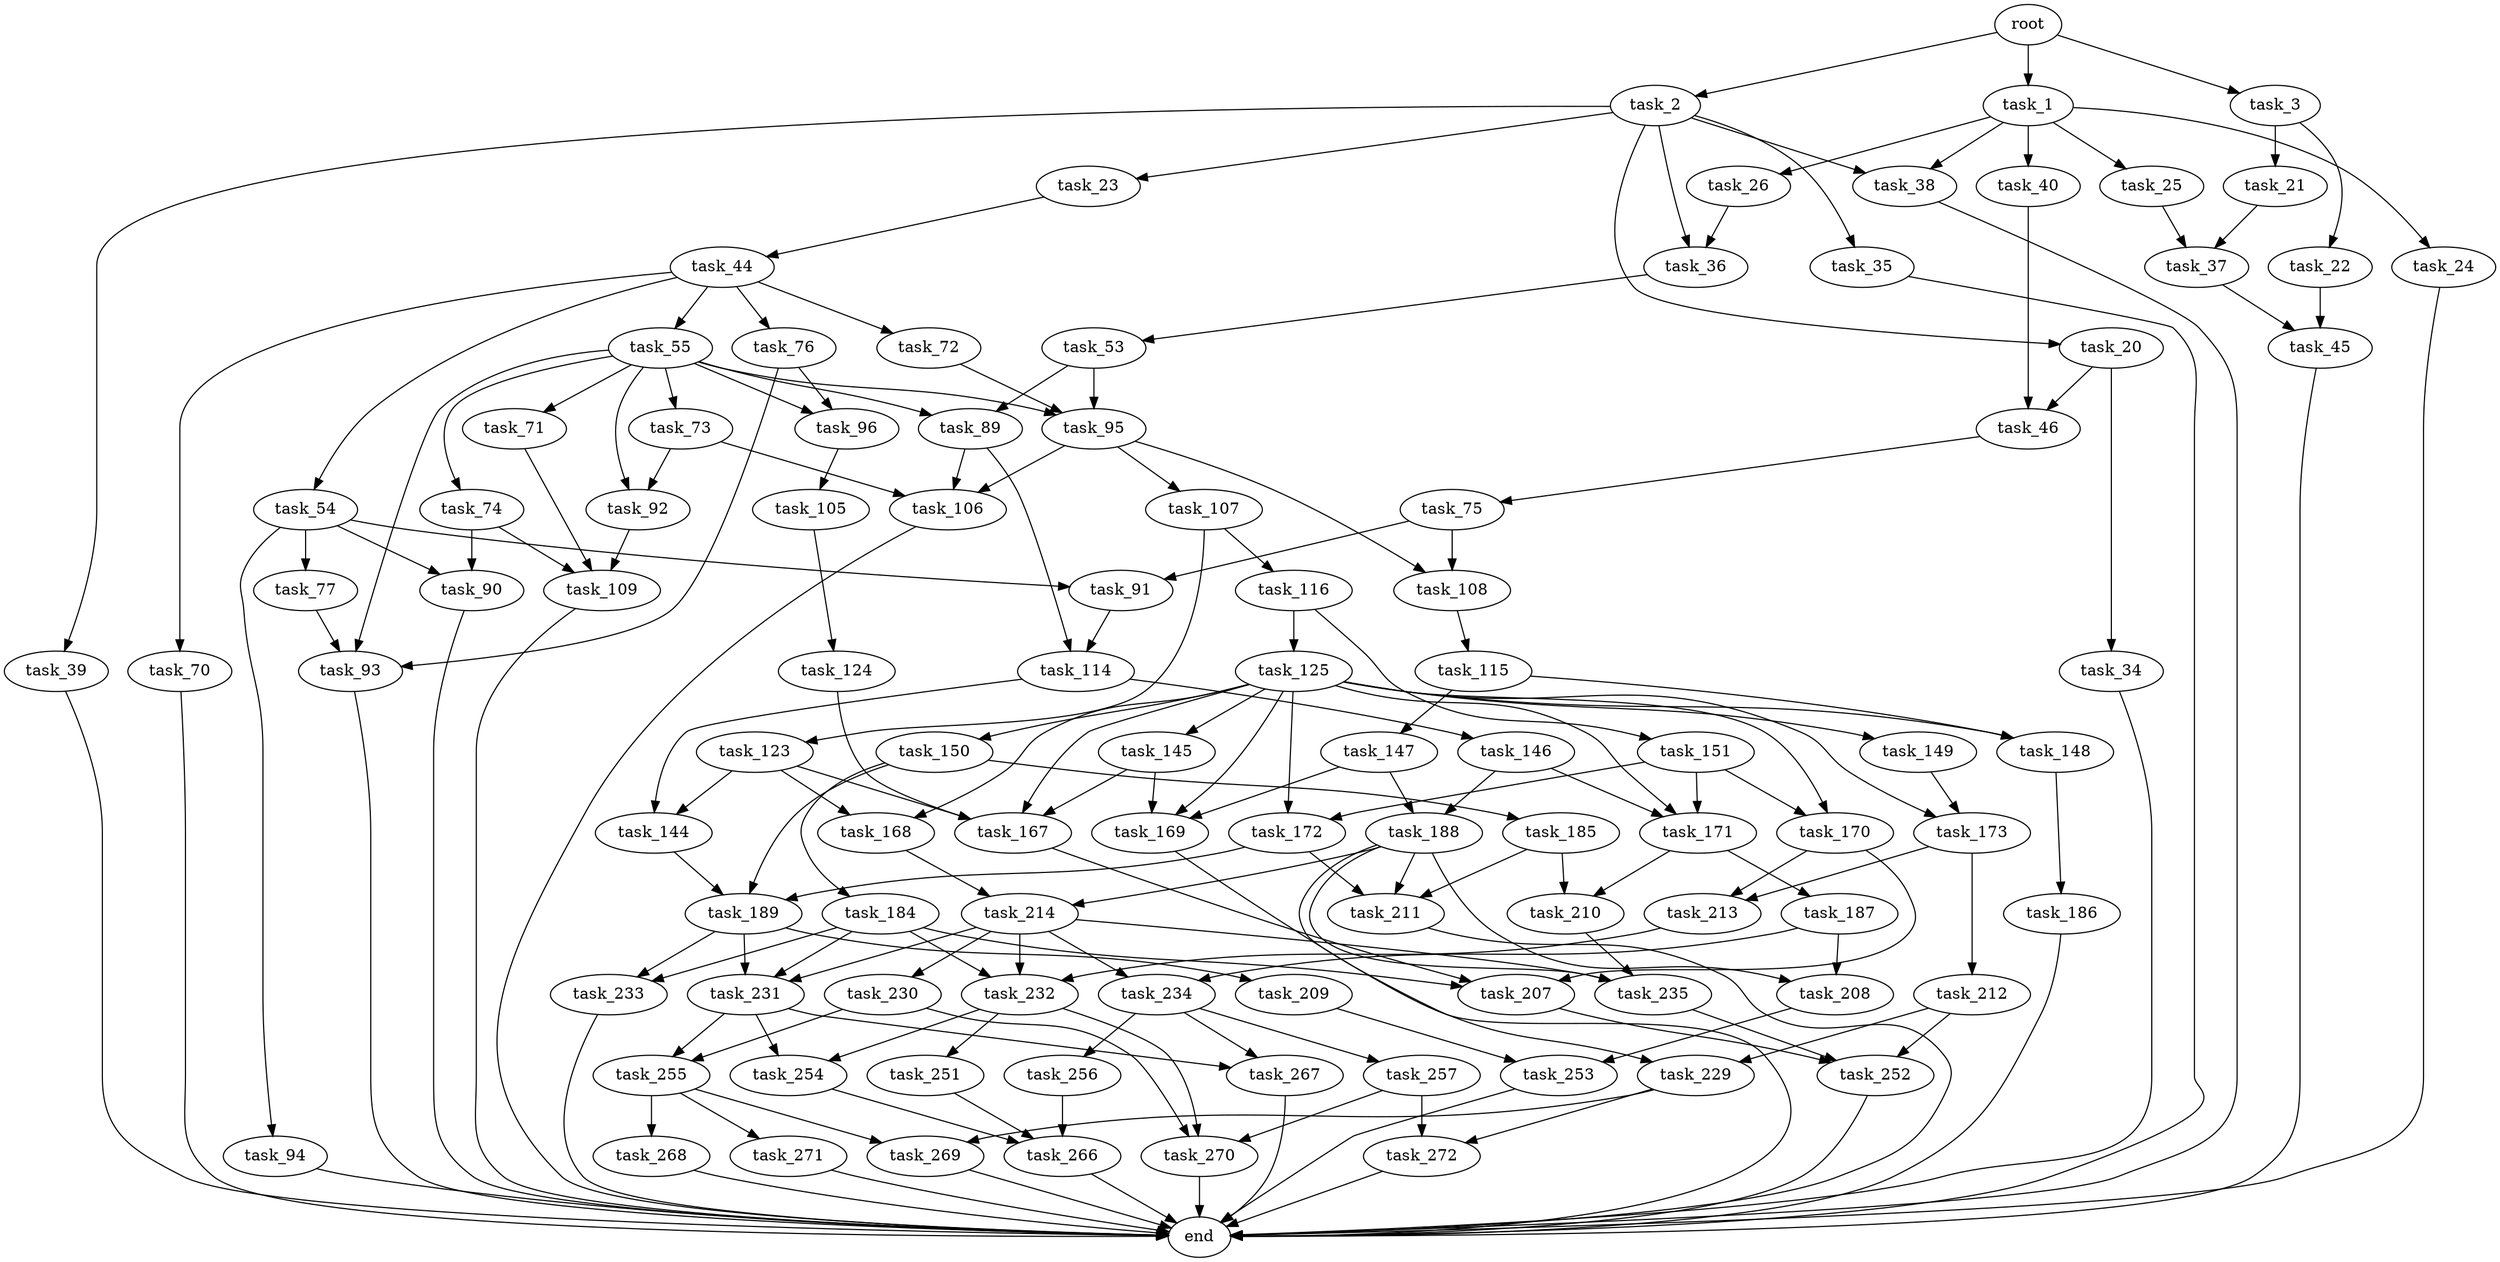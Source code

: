 digraph G {
  root [size="0.000000"];
  task_1 [size="368293445632.000000"];
  task_2 [size="100033908732.000000"];
  task_3 [size="87180742811.000000"];
  task_20 [size="14256832599.000000"];
  task_21 [size="22396486430.000000"];
  task_22 [size="663786409672.000000"];
  task_23 [size="306955369926.000000"];
  task_24 [size="5176891656.000000"];
  task_25 [size="718406324954.000000"];
  task_26 [size="56980614394.000000"];
  task_34 [size="5439356301.000000"];
  task_35 [size="1073741824000.000000"];
  task_36 [size="29084062258.000000"];
  task_37 [size="623475290514.000000"];
  task_38 [size="134217728000.000000"];
  task_39 [size="4317737814.000000"];
  task_40 [size="68719476736.000000"];
  task_44 [size="33487435288.000000"];
  task_45 [size="24206556959.000000"];
  task_46 [size="765241512474.000000"];
  task_53 [size="782757789696.000000"];
  task_54 [size="7534412367.000000"];
  task_55 [size="549755813888.000000"];
  task_70 [size="36738282874.000000"];
  task_71 [size="128650847905.000000"];
  task_72 [size="23251772636.000000"];
  task_73 [size="68719476736.000000"];
  task_74 [size="368293445632.000000"];
  task_75 [size="12925826714.000000"];
  task_76 [size="160795424948.000000"];
  task_77 [size="68719476736.000000"];
  task_89 [size="8589934592.000000"];
  task_90 [size="2836917164.000000"];
  task_91 [size="8589934592.000000"];
  task_92 [size="549755813888.000000"];
  task_93 [size="8589934592.000000"];
  task_94 [size="23747196162.000000"];
  task_95 [size="549755813888.000000"];
  task_96 [size="368293445632.000000"];
  task_105 [size="6373397030.000000"];
  task_106 [size="105469714456.000000"];
  task_107 [size="963309808226.000000"];
  task_108 [size="7961873449.000000"];
  task_109 [size="1073741824000.000000"];
  task_114 [size="231928233984.000000"];
  task_115 [size="2419676998.000000"];
  task_116 [size="2092740737.000000"];
  task_123 [size="170060175165.000000"];
  task_124 [size="368293445632.000000"];
  task_125 [size="13190916405.000000"];
  task_144 [size="68719476736.000000"];
  task_145 [size="68719476736.000000"];
  task_146 [size="549755813888.000000"];
  task_147 [size="549755813888.000000"];
  task_148 [size="18404215541.000000"];
  task_149 [size="989609611425.000000"];
  task_150 [size="127719077439.000000"];
  task_151 [size="153479197675.000000"];
  task_167 [size="1073741824000.000000"];
  task_168 [size="741384816148.000000"];
  task_169 [size="23859140131.000000"];
  task_170 [size="1073741824000.000000"];
  task_171 [size="2295277909.000000"];
  task_172 [size="647409766686.000000"];
  task_173 [size="1043256276692.000000"];
  task_184 [size="16670178520.000000"];
  task_185 [size="134217728000.000000"];
  task_186 [size="28991029248.000000"];
  task_187 [size="10280209369.000000"];
  task_188 [size="782757789696.000000"];
  task_189 [size="782757789696.000000"];
  task_207 [size="549755813888.000000"];
  task_208 [size="68719476736.000000"];
  task_209 [size="1320152333139.000000"];
  task_210 [size="68719476736.000000"];
  task_211 [size="1073741824000.000000"];
  task_212 [size="2125908936.000000"];
  task_213 [size="28795162784.000000"];
  task_214 [size="134217728000.000000"];
  task_229 [size="19909943623.000000"];
  task_230 [size="324528403845.000000"];
  task_231 [size="549755813888.000000"];
  task_232 [size="43798031685.000000"];
  task_233 [size="26594934802.000000"];
  task_234 [size="1906522115.000000"];
  task_235 [size="1073741824000.000000"];
  task_251 [size="43126075173.000000"];
  task_252 [size="8589934592.000000"];
  task_253 [size="4280326372.000000"];
  task_254 [size="7012411505.000000"];
  task_255 [size="615497289045.000000"];
  task_256 [size="368293445632.000000"];
  task_257 [size="782757789696.000000"];
  task_266 [size="8589934592.000000"];
  task_267 [size="21725257582.000000"];
  task_268 [size="152977503316.000000"];
  task_269 [size="8589934592.000000"];
  task_270 [size="549755813888.000000"];
  task_271 [size="50844938835.000000"];
  task_272 [size="13182636179.000000"];
  end [size="0.000000"];

  root -> task_1 [size="1.000000"];
  root -> task_2 [size="1.000000"];
  root -> task_3 [size="1.000000"];
  task_1 -> task_24 [size="411041792.000000"];
  task_1 -> task_25 [size="411041792.000000"];
  task_1 -> task_26 [size="411041792.000000"];
  task_1 -> task_38 [size="411041792.000000"];
  task_1 -> task_40 [size="411041792.000000"];
  task_2 -> task_20 [size="75497472.000000"];
  task_2 -> task_23 [size="75497472.000000"];
  task_2 -> task_35 [size="75497472.000000"];
  task_2 -> task_36 [size="75497472.000000"];
  task_2 -> task_38 [size="75497472.000000"];
  task_2 -> task_39 [size="75497472.000000"];
  task_3 -> task_21 [size="301989888.000000"];
  task_3 -> task_22 [size="301989888.000000"];
  task_20 -> task_34 [size="679477248.000000"];
  task_20 -> task_46 [size="679477248.000000"];
  task_21 -> task_37 [size="536870912.000000"];
  task_22 -> task_45 [size="838860800.000000"];
  task_23 -> task_44 [size="209715200.000000"];
  task_24 -> end [size="1.000000"];
  task_25 -> task_37 [size="838860800.000000"];
  task_26 -> task_36 [size="134217728.000000"];
  task_34 -> end [size="1.000000"];
  task_35 -> end [size="1.000000"];
  task_36 -> task_53 [size="33554432.000000"];
  task_37 -> task_45 [size="536870912.000000"];
  task_38 -> end [size="1.000000"];
  task_39 -> end [size="1.000000"];
  task_40 -> task_46 [size="134217728.000000"];
  task_44 -> task_54 [size="679477248.000000"];
  task_44 -> task_55 [size="679477248.000000"];
  task_44 -> task_70 [size="679477248.000000"];
  task_44 -> task_72 [size="679477248.000000"];
  task_44 -> task_76 [size="679477248.000000"];
  task_45 -> end [size="1.000000"];
  task_46 -> task_75 [size="838860800.000000"];
  task_53 -> task_89 [size="679477248.000000"];
  task_53 -> task_95 [size="679477248.000000"];
  task_54 -> task_77 [size="134217728.000000"];
  task_54 -> task_90 [size="134217728.000000"];
  task_54 -> task_91 [size="134217728.000000"];
  task_54 -> task_94 [size="134217728.000000"];
  task_55 -> task_71 [size="536870912.000000"];
  task_55 -> task_73 [size="536870912.000000"];
  task_55 -> task_74 [size="536870912.000000"];
  task_55 -> task_89 [size="536870912.000000"];
  task_55 -> task_92 [size="536870912.000000"];
  task_55 -> task_93 [size="536870912.000000"];
  task_55 -> task_95 [size="536870912.000000"];
  task_55 -> task_96 [size="536870912.000000"];
  task_70 -> end [size="1.000000"];
  task_71 -> task_109 [size="411041792.000000"];
  task_72 -> task_95 [size="75497472.000000"];
  task_73 -> task_92 [size="134217728.000000"];
  task_73 -> task_106 [size="134217728.000000"];
  task_74 -> task_90 [size="411041792.000000"];
  task_74 -> task_109 [size="411041792.000000"];
  task_75 -> task_91 [size="679477248.000000"];
  task_75 -> task_108 [size="679477248.000000"];
  task_76 -> task_93 [size="411041792.000000"];
  task_76 -> task_96 [size="411041792.000000"];
  task_77 -> task_93 [size="134217728.000000"];
  task_89 -> task_106 [size="33554432.000000"];
  task_89 -> task_114 [size="33554432.000000"];
  task_90 -> end [size="1.000000"];
  task_91 -> task_114 [size="33554432.000000"];
  task_92 -> task_109 [size="536870912.000000"];
  task_93 -> end [size="1.000000"];
  task_94 -> end [size="1.000000"];
  task_95 -> task_106 [size="536870912.000000"];
  task_95 -> task_107 [size="536870912.000000"];
  task_95 -> task_108 [size="536870912.000000"];
  task_96 -> task_105 [size="411041792.000000"];
  task_105 -> task_124 [size="301989888.000000"];
  task_106 -> end [size="1.000000"];
  task_107 -> task_116 [size="679477248.000000"];
  task_107 -> task_123 [size="679477248.000000"];
  task_108 -> task_115 [size="209715200.000000"];
  task_109 -> end [size="1.000000"];
  task_114 -> task_144 [size="301989888.000000"];
  task_114 -> task_146 [size="301989888.000000"];
  task_115 -> task_147 [size="301989888.000000"];
  task_115 -> task_148 [size="301989888.000000"];
  task_116 -> task_125 [size="75497472.000000"];
  task_116 -> task_151 [size="75497472.000000"];
  task_123 -> task_144 [size="536870912.000000"];
  task_123 -> task_167 [size="536870912.000000"];
  task_123 -> task_168 [size="536870912.000000"];
  task_124 -> task_167 [size="411041792.000000"];
  task_125 -> task_145 [size="838860800.000000"];
  task_125 -> task_148 [size="838860800.000000"];
  task_125 -> task_149 [size="838860800.000000"];
  task_125 -> task_150 [size="838860800.000000"];
  task_125 -> task_167 [size="838860800.000000"];
  task_125 -> task_168 [size="838860800.000000"];
  task_125 -> task_169 [size="838860800.000000"];
  task_125 -> task_170 [size="838860800.000000"];
  task_125 -> task_171 [size="838860800.000000"];
  task_125 -> task_172 [size="838860800.000000"];
  task_125 -> task_173 [size="838860800.000000"];
  task_144 -> task_189 [size="134217728.000000"];
  task_145 -> task_167 [size="134217728.000000"];
  task_145 -> task_169 [size="134217728.000000"];
  task_146 -> task_171 [size="536870912.000000"];
  task_146 -> task_188 [size="536870912.000000"];
  task_147 -> task_169 [size="536870912.000000"];
  task_147 -> task_188 [size="536870912.000000"];
  task_148 -> task_186 [size="301989888.000000"];
  task_149 -> task_173 [size="838860800.000000"];
  task_150 -> task_184 [size="134217728.000000"];
  task_150 -> task_185 [size="134217728.000000"];
  task_150 -> task_189 [size="134217728.000000"];
  task_151 -> task_170 [size="134217728.000000"];
  task_151 -> task_171 [size="134217728.000000"];
  task_151 -> task_172 [size="134217728.000000"];
  task_167 -> task_207 [size="838860800.000000"];
  task_168 -> task_214 [size="838860800.000000"];
  task_169 -> end [size="1.000000"];
  task_170 -> task_207 [size="838860800.000000"];
  task_170 -> task_213 [size="838860800.000000"];
  task_171 -> task_187 [size="209715200.000000"];
  task_171 -> task_210 [size="209715200.000000"];
  task_172 -> task_189 [size="679477248.000000"];
  task_172 -> task_211 [size="679477248.000000"];
  task_173 -> task_212 [size="838860800.000000"];
  task_173 -> task_213 [size="838860800.000000"];
  task_184 -> task_207 [size="301989888.000000"];
  task_184 -> task_231 [size="301989888.000000"];
  task_184 -> task_232 [size="301989888.000000"];
  task_184 -> task_233 [size="301989888.000000"];
  task_185 -> task_210 [size="209715200.000000"];
  task_185 -> task_211 [size="209715200.000000"];
  task_186 -> end [size="1.000000"];
  task_187 -> task_208 [size="411041792.000000"];
  task_187 -> task_234 [size="411041792.000000"];
  task_188 -> task_208 [size="679477248.000000"];
  task_188 -> task_211 [size="679477248.000000"];
  task_188 -> task_214 [size="679477248.000000"];
  task_188 -> task_229 [size="679477248.000000"];
  task_188 -> task_235 [size="679477248.000000"];
  task_189 -> task_209 [size="679477248.000000"];
  task_189 -> task_231 [size="679477248.000000"];
  task_189 -> task_233 [size="679477248.000000"];
  task_207 -> task_252 [size="536870912.000000"];
  task_208 -> task_253 [size="134217728.000000"];
  task_209 -> task_253 [size="838860800.000000"];
  task_210 -> task_235 [size="134217728.000000"];
  task_211 -> end [size="1.000000"];
  task_212 -> task_229 [size="209715200.000000"];
  task_212 -> task_252 [size="209715200.000000"];
  task_213 -> task_232 [size="536870912.000000"];
  task_214 -> task_230 [size="209715200.000000"];
  task_214 -> task_231 [size="209715200.000000"];
  task_214 -> task_232 [size="209715200.000000"];
  task_214 -> task_234 [size="209715200.000000"];
  task_214 -> task_235 [size="209715200.000000"];
  task_229 -> task_269 [size="411041792.000000"];
  task_229 -> task_272 [size="411041792.000000"];
  task_230 -> task_255 [size="411041792.000000"];
  task_230 -> task_270 [size="411041792.000000"];
  task_231 -> task_254 [size="536870912.000000"];
  task_231 -> task_255 [size="536870912.000000"];
  task_231 -> task_267 [size="536870912.000000"];
  task_232 -> task_251 [size="838860800.000000"];
  task_232 -> task_254 [size="838860800.000000"];
  task_232 -> task_270 [size="838860800.000000"];
  task_233 -> end [size="1.000000"];
  task_234 -> task_256 [size="33554432.000000"];
  task_234 -> task_257 [size="33554432.000000"];
  task_234 -> task_267 [size="33554432.000000"];
  task_235 -> task_252 [size="838860800.000000"];
  task_251 -> task_266 [size="838860800.000000"];
  task_252 -> end [size="1.000000"];
  task_253 -> end [size="1.000000"];
  task_254 -> task_266 [size="209715200.000000"];
  task_255 -> task_268 [size="838860800.000000"];
  task_255 -> task_269 [size="838860800.000000"];
  task_255 -> task_271 [size="838860800.000000"];
  task_256 -> task_266 [size="411041792.000000"];
  task_257 -> task_270 [size="679477248.000000"];
  task_257 -> task_272 [size="679477248.000000"];
  task_266 -> end [size="1.000000"];
  task_267 -> end [size="1.000000"];
  task_268 -> end [size="1.000000"];
  task_269 -> end [size="1.000000"];
  task_270 -> end [size="1.000000"];
  task_271 -> end [size="1.000000"];
  task_272 -> end [size="1.000000"];
}
